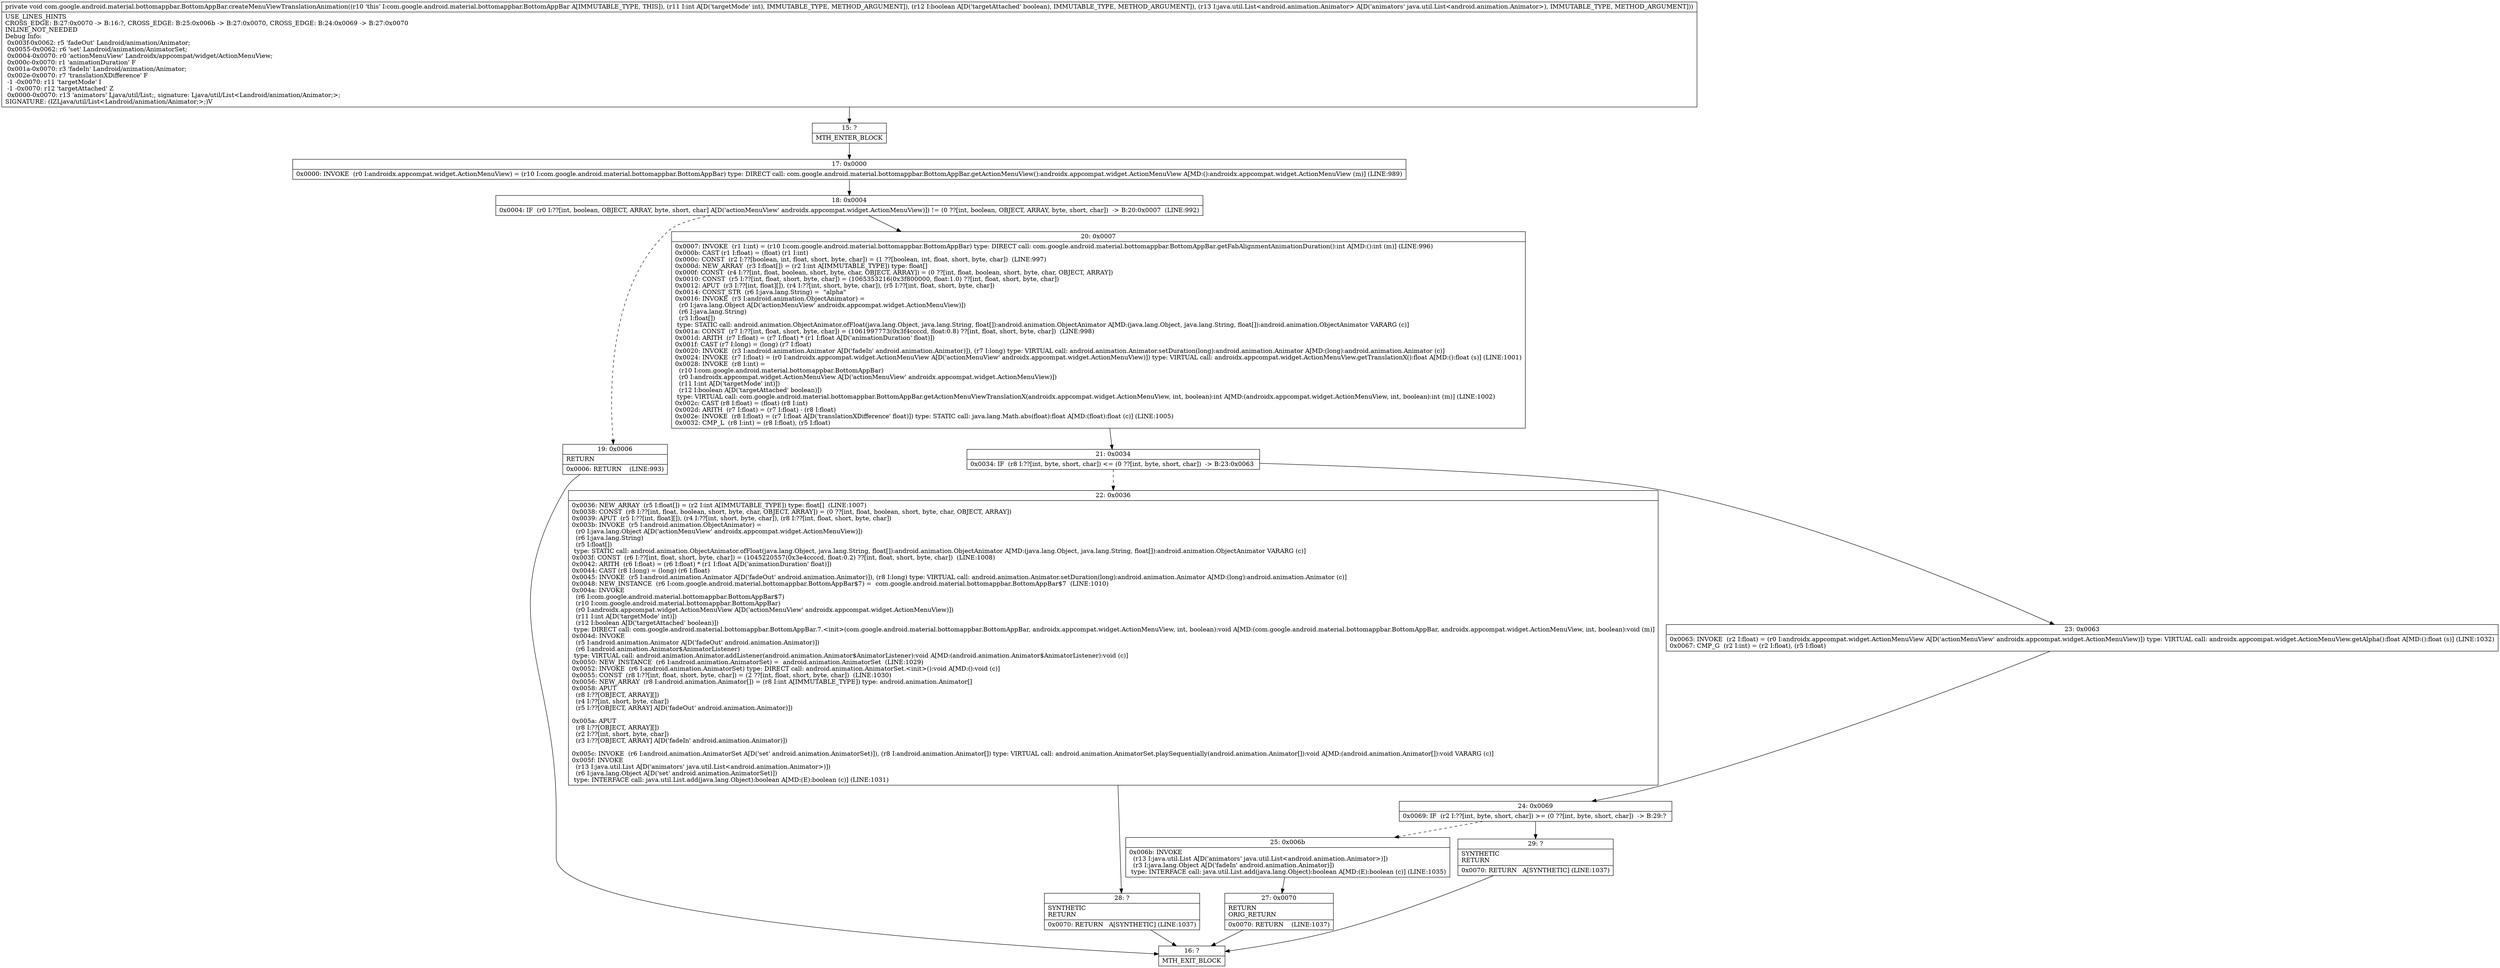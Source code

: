 digraph "CFG forcom.google.android.material.bottomappbar.BottomAppBar.createMenuViewTranslationAnimation(IZLjava\/util\/List;)V" {
Node_15 [shape=record,label="{15\:\ ?|MTH_ENTER_BLOCK\l}"];
Node_17 [shape=record,label="{17\:\ 0x0000|0x0000: INVOKE  (r0 I:androidx.appcompat.widget.ActionMenuView) = (r10 I:com.google.android.material.bottomappbar.BottomAppBar) type: DIRECT call: com.google.android.material.bottomappbar.BottomAppBar.getActionMenuView():androidx.appcompat.widget.ActionMenuView A[MD:():androidx.appcompat.widget.ActionMenuView (m)] (LINE:989)\l}"];
Node_18 [shape=record,label="{18\:\ 0x0004|0x0004: IF  (r0 I:??[int, boolean, OBJECT, ARRAY, byte, short, char] A[D('actionMenuView' androidx.appcompat.widget.ActionMenuView)]) != (0 ??[int, boolean, OBJECT, ARRAY, byte, short, char])  \-\> B:20:0x0007  (LINE:992)\l}"];
Node_19 [shape=record,label="{19\:\ 0x0006|RETURN\l|0x0006: RETURN    (LINE:993)\l}"];
Node_16 [shape=record,label="{16\:\ ?|MTH_EXIT_BLOCK\l}"];
Node_20 [shape=record,label="{20\:\ 0x0007|0x0007: INVOKE  (r1 I:int) = (r10 I:com.google.android.material.bottomappbar.BottomAppBar) type: DIRECT call: com.google.android.material.bottomappbar.BottomAppBar.getFabAlignmentAnimationDuration():int A[MD:():int (m)] (LINE:996)\l0x000b: CAST (r1 I:float) = (float) (r1 I:int) \l0x000c: CONST  (r2 I:??[boolean, int, float, short, byte, char]) = (1 ??[boolean, int, float, short, byte, char])  (LINE:997)\l0x000d: NEW_ARRAY  (r3 I:float[]) = (r2 I:int A[IMMUTABLE_TYPE]) type: float[] \l0x000f: CONST  (r4 I:??[int, float, boolean, short, byte, char, OBJECT, ARRAY]) = (0 ??[int, float, boolean, short, byte, char, OBJECT, ARRAY]) \l0x0010: CONST  (r5 I:??[int, float, short, byte, char]) = (1065353216(0x3f800000, float:1.0) ??[int, float, short, byte, char]) \l0x0012: APUT  (r3 I:??[int, float][]), (r4 I:??[int, short, byte, char]), (r5 I:??[int, float, short, byte, char]) \l0x0014: CONST_STR  (r6 I:java.lang.String) =  \"alpha\" \l0x0016: INVOKE  (r3 I:android.animation.ObjectAnimator) = \l  (r0 I:java.lang.Object A[D('actionMenuView' androidx.appcompat.widget.ActionMenuView)])\l  (r6 I:java.lang.String)\l  (r3 I:float[])\l type: STATIC call: android.animation.ObjectAnimator.ofFloat(java.lang.Object, java.lang.String, float[]):android.animation.ObjectAnimator A[MD:(java.lang.Object, java.lang.String, float[]):android.animation.ObjectAnimator VARARG (c)]\l0x001a: CONST  (r7 I:??[int, float, short, byte, char]) = (1061997773(0x3f4ccccd, float:0.8) ??[int, float, short, byte, char])  (LINE:998)\l0x001d: ARITH  (r7 I:float) = (r7 I:float) * (r1 I:float A[D('animationDuration' float)]) \l0x001f: CAST (r7 I:long) = (long) (r7 I:float) \l0x0020: INVOKE  (r3 I:android.animation.Animator A[D('fadeIn' android.animation.Animator)]), (r7 I:long) type: VIRTUAL call: android.animation.Animator.setDuration(long):android.animation.Animator A[MD:(long):android.animation.Animator (c)]\l0x0024: INVOKE  (r7 I:float) = (r0 I:androidx.appcompat.widget.ActionMenuView A[D('actionMenuView' androidx.appcompat.widget.ActionMenuView)]) type: VIRTUAL call: androidx.appcompat.widget.ActionMenuView.getTranslationX():float A[MD:():float (s)] (LINE:1001)\l0x0028: INVOKE  (r8 I:int) = \l  (r10 I:com.google.android.material.bottomappbar.BottomAppBar)\l  (r0 I:androidx.appcompat.widget.ActionMenuView A[D('actionMenuView' androidx.appcompat.widget.ActionMenuView)])\l  (r11 I:int A[D('targetMode' int)])\l  (r12 I:boolean A[D('targetAttached' boolean)])\l type: VIRTUAL call: com.google.android.material.bottomappbar.BottomAppBar.getActionMenuViewTranslationX(androidx.appcompat.widget.ActionMenuView, int, boolean):int A[MD:(androidx.appcompat.widget.ActionMenuView, int, boolean):int (m)] (LINE:1002)\l0x002c: CAST (r8 I:float) = (float) (r8 I:int) \l0x002d: ARITH  (r7 I:float) = (r7 I:float) \- (r8 I:float) \l0x002e: INVOKE  (r8 I:float) = (r7 I:float A[D('translationXDifference' float)]) type: STATIC call: java.lang.Math.abs(float):float A[MD:(float):float (c)] (LINE:1005)\l0x0032: CMP_L  (r8 I:int) = (r8 I:float), (r5 I:float) \l}"];
Node_21 [shape=record,label="{21\:\ 0x0034|0x0034: IF  (r8 I:??[int, byte, short, char]) \<= (0 ??[int, byte, short, char])  \-\> B:23:0x0063 \l}"];
Node_22 [shape=record,label="{22\:\ 0x0036|0x0036: NEW_ARRAY  (r5 I:float[]) = (r2 I:int A[IMMUTABLE_TYPE]) type: float[]  (LINE:1007)\l0x0038: CONST  (r8 I:??[int, float, boolean, short, byte, char, OBJECT, ARRAY]) = (0 ??[int, float, boolean, short, byte, char, OBJECT, ARRAY]) \l0x0039: APUT  (r5 I:??[int, float][]), (r4 I:??[int, short, byte, char]), (r8 I:??[int, float, short, byte, char]) \l0x003b: INVOKE  (r5 I:android.animation.ObjectAnimator) = \l  (r0 I:java.lang.Object A[D('actionMenuView' androidx.appcompat.widget.ActionMenuView)])\l  (r6 I:java.lang.String)\l  (r5 I:float[])\l type: STATIC call: android.animation.ObjectAnimator.ofFloat(java.lang.Object, java.lang.String, float[]):android.animation.ObjectAnimator A[MD:(java.lang.Object, java.lang.String, float[]):android.animation.ObjectAnimator VARARG (c)]\l0x003f: CONST  (r6 I:??[int, float, short, byte, char]) = (1045220557(0x3e4ccccd, float:0.2) ??[int, float, short, byte, char])  (LINE:1008)\l0x0042: ARITH  (r6 I:float) = (r6 I:float) * (r1 I:float A[D('animationDuration' float)]) \l0x0044: CAST (r8 I:long) = (long) (r6 I:float) \l0x0045: INVOKE  (r5 I:android.animation.Animator A[D('fadeOut' android.animation.Animator)]), (r8 I:long) type: VIRTUAL call: android.animation.Animator.setDuration(long):android.animation.Animator A[MD:(long):android.animation.Animator (c)]\l0x0048: NEW_INSTANCE  (r6 I:com.google.android.material.bottomappbar.BottomAppBar$7) =  com.google.android.material.bottomappbar.BottomAppBar$7  (LINE:1010)\l0x004a: INVOKE  \l  (r6 I:com.google.android.material.bottomappbar.BottomAppBar$7)\l  (r10 I:com.google.android.material.bottomappbar.BottomAppBar)\l  (r0 I:androidx.appcompat.widget.ActionMenuView A[D('actionMenuView' androidx.appcompat.widget.ActionMenuView)])\l  (r11 I:int A[D('targetMode' int)])\l  (r12 I:boolean A[D('targetAttached' boolean)])\l type: DIRECT call: com.google.android.material.bottomappbar.BottomAppBar.7.\<init\>(com.google.android.material.bottomappbar.BottomAppBar, androidx.appcompat.widget.ActionMenuView, int, boolean):void A[MD:(com.google.android.material.bottomappbar.BottomAppBar, androidx.appcompat.widget.ActionMenuView, int, boolean):void (m)]\l0x004d: INVOKE  \l  (r5 I:android.animation.Animator A[D('fadeOut' android.animation.Animator)])\l  (r6 I:android.animation.Animator$AnimatorListener)\l type: VIRTUAL call: android.animation.Animator.addListener(android.animation.Animator$AnimatorListener):void A[MD:(android.animation.Animator$AnimatorListener):void (c)]\l0x0050: NEW_INSTANCE  (r6 I:android.animation.AnimatorSet) =  android.animation.AnimatorSet  (LINE:1029)\l0x0052: INVOKE  (r6 I:android.animation.AnimatorSet) type: DIRECT call: android.animation.AnimatorSet.\<init\>():void A[MD:():void (c)]\l0x0055: CONST  (r8 I:??[int, float, short, byte, char]) = (2 ??[int, float, short, byte, char])  (LINE:1030)\l0x0056: NEW_ARRAY  (r8 I:android.animation.Animator[]) = (r8 I:int A[IMMUTABLE_TYPE]) type: android.animation.Animator[] \l0x0058: APUT  \l  (r8 I:??[OBJECT, ARRAY][])\l  (r4 I:??[int, short, byte, char])\l  (r5 I:??[OBJECT, ARRAY] A[D('fadeOut' android.animation.Animator)])\l \l0x005a: APUT  \l  (r8 I:??[OBJECT, ARRAY][])\l  (r2 I:??[int, short, byte, char])\l  (r3 I:??[OBJECT, ARRAY] A[D('fadeIn' android.animation.Animator)])\l \l0x005c: INVOKE  (r6 I:android.animation.AnimatorSet A[D('set' android.animation.AnimatorSet)]), (r8 I:android.animation.Animator[]) type: VIRTUAL call: android.animation.AnimatorSet.playSequentially(android.animation.Animator[]):void A[MD:(android.animation.Animator[]):void VARARG (c)]\l0x005f: INVOKE  \l  (r13 I:java.util.List A[D('animators' java.util.List\<android.animation.Animator\>)])\l  (r6 I:java.lang.Object A[D('set' android.animation.AnimatorSet)])\l type: INTERFACE call: java.util.List.add(java.lang.Object):boolean A[MD:(E):boolean (c)] (LINE:1031)\l}"];
Node_28 [shape=record,label="{28\:\ ?|SYNTHETIC\lRETURN\l|0x0070: RETURN   A[SYNTHETIC] (LINE:1037)\l}"];
Node_23 [shape=record,label="{23\:\ 0x0063|0x0063: INVOKE  (r2 I:float) = (r0 I:androidx.appcompat.widget.ActionMenuView A[D('actionMenuView' androidx.appcompat.widget.ActionMenuView)]) type: VIRTUAL call: androidx.appcompat.widget.ActionMenuView.getAlpha():float A[MD:():float (s)] (LINE:1032)\l0x0067: CMP_G  (r2 I:int) = (r2 I:float), (r5 I:float) \l}"];
Node_24 [shape=record,label="{24\:\ 0x0069|0x0069: IF  (r2 I:??[int, byte, short, char]) \>= (0 ??[int, byte, short, char])  \-\> B:29:? \l}"];
Node_25 [shape=record,label="{25\:\ 0x006b|0x006b: INVOKE  \l  (r13 I:java.util.List A[D('animators' java.util.List\<android.animation.Animator\>)])\l  (r3 I:java.lang.Object A[D('fadeIn' android.animation.Animator)])\l type: INTERFACE call: java.util.List.add(java.lang.Object):boolean A[MD:(E):boolean (c)] (LINE:1035)\l}"];
Node_27 [shape=record,label="{27\:\ 0x0070|RETURN\lORIG_RETURN\l|0x0070: RETURN    (LINE:1037)\l}"];
Node_29 [shape=record,label="{29\:\ ?|SYNTHETIC\lRETURN\l|0x0070: RETURN   A[SYNTHETIC] (LINE:1037)\l}"];
MethodNode[shape=record,label="{private void com.google.android.material.bottomappbar.BottomAppBar.createMenuViewTranslationAnimation((r10 'this' I:com.google.android.material.bottomappbar.BottomAppBar A[IMMUTABLE_TYPE, THIS]), (r11 I:int A[D('targetMode' int), IMMUTABLE_TYPE, METHOD_ARGUMENT]), (r12 I:boolean A[D('targetAttached' boolean), IMMUTABLE_TYPE, METHOD_ARGUMENT]), (r13 I:java.util.List\<android.animation.Animator\> A[D('animators' java.util.List\<android.animation.Animator\>), IMMUTABLE_TYPE, METHOD_ARGUMENT]))  | USE_LINES_HINTS\lCROSS_EDGE: B:27:0x0070 \-\> B:16:?, CROSS_EDGE: B:25:0x006b \-\> B:27:0x0070, CROSS_EDGE: B:24:0x0069 \-\> B:27:0x0070\lINLINE_NOT_NEEDED\lDebug Info:\l  0x003f\-0x0062: r5 'fadeOut' Landroid\/animation\/Animator;\l  0x0055\-0x0062: r6 'set' Landroid\/animation\/AnimatorSet;\l  0x0004\-0x0070: r0 'actionMenuView' Landroidx\/appcompat\/widget\/ActionMenuView;\l  0x000c\-0x0070: r1 'animationDuration' F\l  0x001a\-0x0070: r3 'fadeIn' Landroid\/animation\/Animator;\l  0x002e\-0x0070: r7 'translationXDifference' F\l  \-1 \-0x0070: r11 'targetMode' I\l  \-1 \-0x0070: r12 'targetAttached' Z\l  0x0000\-0x0070: r13 'animators' Ljava\/util\/List;, signature: Ljava\/util\/List\<Landroid\/animation\/Animator;\>;\lSIGNATURE: (IZLjava\/util\/List\<Landroid\/animation\/Animator;\>;)V\l}"];
MethodNode -> Node_15;Node_15 -> Node_17;
Node_17 -> Node_18;
Node_18 -> Node_19[style=dashed];
Node_18 -> Node_20;
Node_19 -> Node_16;
Node_20 -> Node_21;
Node_21 -> Node_22[style=dashed];
Node_21 -> Node_23;
Node_22 -> Node_28;
Node_28 -> Node_16;
Node_23 -> Node_24;
Node_24 -> Node_25[style=dashed];
Node_24 -> Node_29;
Node_25 -> Node_27;
Node_27 -> Node_16;
Node_29 -> Node_16;
}


